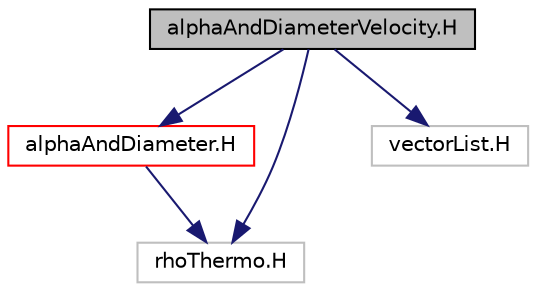 digraph "alphaAndDiameterVelocity.H"
{
  bgcolor="transparent";
  edge [fontname="Helvetica",fontsize="10",labelfontname="Helvetica",labelfontsize="10"];
  node [fontname="Helvetica",fontsize="10",shape=record];
  Node0 [label="alphaAndDiameterVelocity.H",height=0.2,width=0.4,color="black", fillcolor="grey75", style="filled", fontcolor="black"];
  Node0 -> Node1 [color="midnightblue",fontsize="10",style="solid",fontname="Helvetica"];
  Node1 [label="alphaAndDiameter.H",height=0.2,width=0.4,color="red",URL="$a01763.html"];
  Node1 -> Node13 [color="midnightblue",fontsize="10",style="solid",fontname="Helvetica"];
  Node13 [label="rhoThermo.H",height=0.2,width=0.4,color="grey75"];
  Node0 -> Node13 [color="midnightblue",fontsize="10",style="solid",fontname="Helvetica"];
  Node0 -> Node14 [color="midnightblue",fontsize="10",style="solid",fontname="Helvetica"];
  Node14 [label="vectorList.H",height=0.2,width=0.4,color="grey75"];
}
